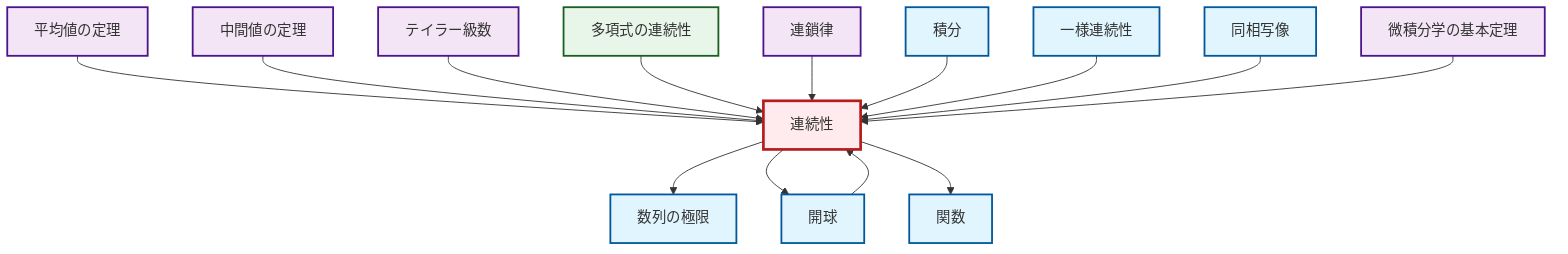graph TD
    classDef definition fill:#e1f5fe,stroke:#01579b,stroke-width:2px
    classDef theorem fill:#f3e5f5,stroke:#4a148c,stroke-width:2px
    classDef axiom fill:#fff3e0,stroke:#e65100,stroke-width:2px
    classDef example fill:#e8f5e9,stroke:#1b5e20,stroke-width:2px
    classDef current fill:#ffebee,stroke:#b71c1c,stroke-width:3px
    thm-chain-rule["連鎖律"]:::theorem
    thm-intermediate-value["中間値の定理"]:::theorem
    thm-taylor-series["テイラー級数"]:::theorem
    def-integral["積分"]:::definition
    def-homeomorphism["同相写像"]:::definition
    def-function["関数"]:::definition
    def-uniform-continuity["一様連続性"]:::definition
    def-open-ball["開球"]:::definition
    ex-polynomial-continuity["多項式の連続性"]:::example
    def-continuity["連続性"]:::definition
    thm-mean-value["平均値の定理"]:::theorem
    def-limit["数列の極限"]:::definition
    thm-fundamental-calculus["微積分学の基本定理"]:::theorem
    thm-mean-value --> def-continuity
    thm-intermediate-value --> def-continuity
    def-continuity --> def-limit
    thm-taylor-series --> def-continuity
    ex-polynomial-continuity --> def-continuity
    thm-chain-rule --> def-continuity
    def-continuity --> def-open-ball
    def-open-ball --> def-continuity
    def-integral --> def-continuity
    def-continuity --> def-function
    def-uniform-continuity --> def-continuity
    def-homeomorphism --> def-continuity
    thm-fundamental-calculus --> def-continuity
    class def-continuity current